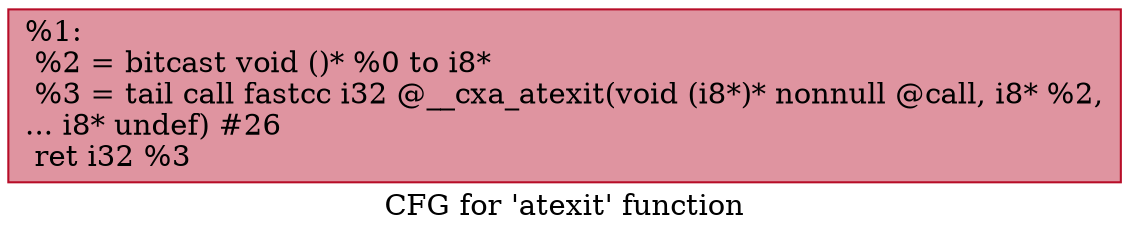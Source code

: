 digraph "CFG for 'atexit' function" {
	label="CFG for 'atexit' function";

	Node0x24a8aa0 [shape=record,color="#b70d28ff", style=filled, fillcolor="#b70d2870",label="{%1:\l  %2 = bitcast void ()* %0 to i8*\l  %3 = tail call fastcc i32 @__cxa_atexit(void (i8*)* nonnull @call, i8* %2,\l... i8* undef) #26\l  ret i32 %3\l}"];
}
